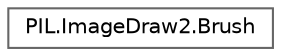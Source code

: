 digraph "Graphical Class Hierarchy"
{
 // LATEX_PDF_SIZE
  bgcolor="transparent";
  edge [fontname=Helvetica,fontsize=10,labelfontname=Helvetica,labelfontsize=10];
  node [fontname=Helvetica,fontsize=10,shape=box,height=0.2,width=0.4];
  rankdir="LR";
  Node0 [id="Node000000",label="PIL.ImageDraw2.Brush",height=0.2,width=0.4,color="grey40", fillcolor="white", style="filled",URL="$d3/d3b/classPIL_1_1ImageDraw2_1_1Brush.html",tooltip=" "];
}
